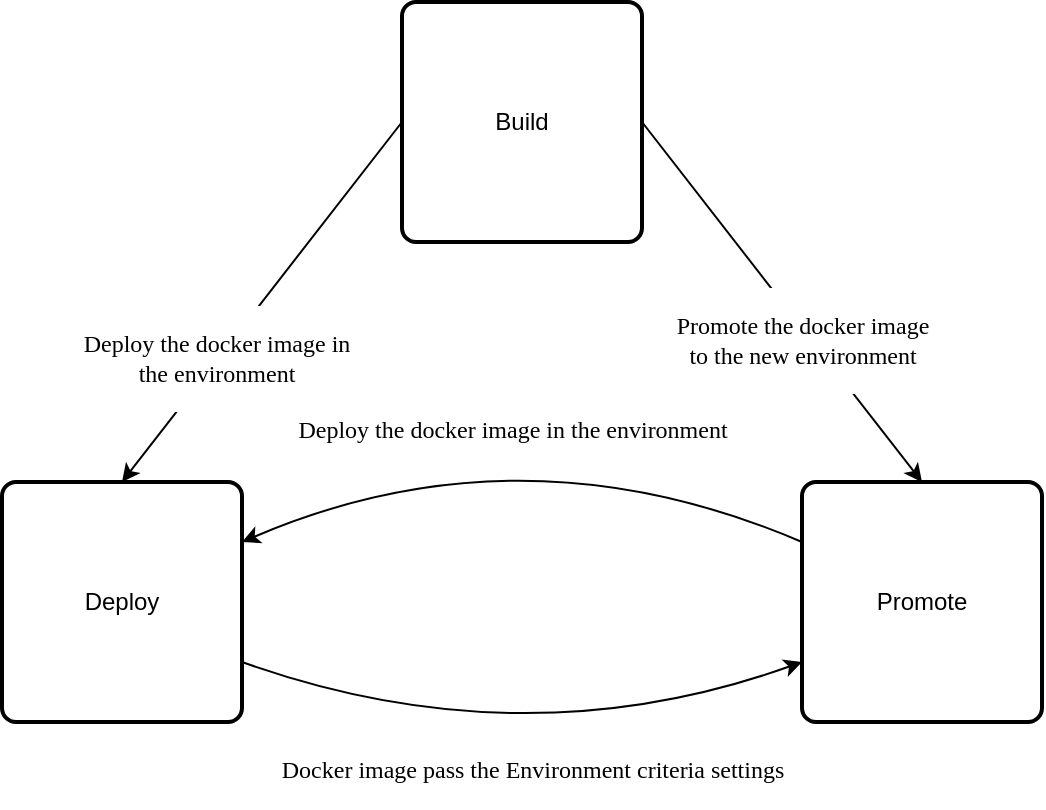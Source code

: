 <mxfile pages="1" version="11.2.1" type="github"><diagram id="TmCUWpyxmMEGx5xdk-y8" name="Page-1"><mxGraphModel dx="786" dy="429" grid="1" gridSize="10" guides="1" tooltips="1" connect="1" arrows="1" fold="1" page="1" pageScale="1" pageWidth="1169" pageHeight="827" math="0" shadow="0"><root><mxCell id="0"/><mxCell id="1" parent="0"/><mxCell id="SXFMAOba15_qP3cbLnJu-2" value="Deploy" style="rounded=1;whiteSpace=wrap;html=1;absoluteArcSize=1;arcSize=14;strokeWidth=2;" vertex="1" parent="1"><mxGeometry x="240" y="360" width="120" height="120" as="geometry"/></mxCell><mxCell id="SXFMAOba15_qP3cbLnJu-4" value="Build" style="rounded=1;whiteSpace=wrap;html=1;absoluteArcSize=1;arcSize=14;strokeWidth=2;" vertex="1" parent="1"><mxGeometry x="440" y="120" width="120" height="120" as="geometry"/></mxCell><mxCell id="SXFMAOba15_qP3cbLnJu-5" value="Promote" style="rounded=1;whiteSpace=wrap;html=1;absoluteArcSize=1;arcSize=14;strokeWidth=2;" vertex="1" parent="1"><mxGeometry x="640" y="360" width="120" height="120" as="geometry"/></mxCell><mxCell id="SXFMAOba15_qP3cbLnJu-6" value="" style="endArrow=none;startArrow=classic;html=1;entryX=0;entryY=0.5;entryDx=0;entryDy=0;exitX=0.5;exitY=0;exitDx=0;exitDy=0;endFill=0;" edge="1" parent="1" source="SXFMAOba15_qP3cbLnJu-2" target="SXFMAOba15_qP3cbLnJu-4"><mxGeometry width="50" height="50" relative="1" as="geometry"><mxPoint x="240" y="470" as="sourcePoint"/><mxPoint x="290" y="420" as="targetPoint"/></mxGeometry></mxCell><mxCell id="SXFMAOba15_qP3cbLnJu-9" value="&lt;p&gt;&lt;font face=&quot;Times New Roman&quot;&gt;Deploy the docker image in&lt;br&gt;&lt;/font&gt;&lt;font face=&quot;Times New Roman&quot;&gt;the environment&lt;/font&gt;&lt;/p&gt;" style="text;html=1;resizable=0;points=[];align=center;verticalAlign=middle;labelBackgroundColor=#ffffff;" vertex="1" connectable="0" parent="SXFMAOba15_qP3cbLnJu-6"><mxGeometry x="-0.314" y="1" relative="1" as="geometry"><mxPoint as="offset"/></mxGeometry></mxCell><mxCell id="SXFMAOba15_qP3cbLnJu-8" value="" style="endArrow=none;startArrow=classic;html=1;entryX=1;entryY=0.5;entryDx=0;entryDy=0;exitX=0.5;exitY=0;exitDx=0;exitDy=0;endFill=0;" edge="1" parent="1" source="SXFMAOba15_qP3cbLnJu-5" target="SXFMAOba15_qP3cbLnJu-4"><mxGeometry width="50" height="50" relative="1" as="geometry"><mxPoint x="310" y="290" as="sourcePoint"/><mxPoint x="450" y="150" as="targetPoint"/></mxGeometry></mxCell><mxCell id="SXFMAOba15_qP3cbLnJu-10" value="&lt;p&gt;&lt;font face=&quot;Times New Roman&quot;&gt;Promote the docker image&lt;br&gt;&lt;/font&gt;&lt;font face=&quot;Times New Roman&quot;&gt;to the new environment&lt;/font&gt;&lt;/p&gt;" style="text;html=1;resizable=0;points=[];align=center;verticalAlign=middle;labelBackgroundColor=#ffffff;" vertex="1" connectable="0" parent="SXFMAOba15_qP3cbLnJu-8"><mxGeometry x="0.057" relative="1" as="geometry"><mxPoint x="14" y="24" as="offset"/></mxGeometry></mxCell><mxCell id="SXFMAOba15_qP3cbLnJu-12" value="" style="curved=1;endArrow=classic;html=1;entryX=1;entryY=0.25;entryDx=0;entryDy=0;exitX=0;exitY=0.25;exitDx=0;exitDy=0;startArrow=none;startFill=0;endFill=1;" edge="1" parent="1" source="SXFMAOba15_qP3cbLnJu-5" target="SXFMAOba15_qP3cbLnJu-2"><mxGeometry width="50" height="50" relative="1" as="geometry"><mxPoint x="290" y="420" as="sourcePoint"/><mxPoint x="240" y="470" as="targetPoint"/><Array as="points"><mxPoint x="500" y="330"/></Array></mxGeometry></mxCell><mxCell id="SXFMAOba15_qP3cbLnJu-13" value="" style="curved=1;endArrow=none;html=1;entryX=1;entryY=0.75;entryDx=0;entryDy=0;exitX=0;exitY=0.75;exitDx=0;exitDy=0;startArrow=classic;startFill=1;fontFamily=Times New Roman;endFill=0;" edge="1" parent="1" source="SXFMAOba15_qP3cbLnJu-5" target="SXFMAOba15_qP3cbLnJu-2"><mxGeometry width="50" height="50" relative="1" as="geometry"><mxPoint x="650" y="320" as="sourcePoint"/><mxPoint x="370" y="320" as="targetPoint"/><Array as="points"><mxPoint x="500" y="500"/></Array></mxGeometry></mxCell><mxCell id="SXFMAOba15_qP3cbLnJu-15" value="&lt;p&gt;&lt;font face=&quot;Times New Roman&quot;&gt;Docker image pass the&amp;nbsp;&lt;/font&gt;&lt;font face=&quot;Times New Roman&quot;&gt;Environment criteria settings&lt;/font&gt;&lt;/p&gt;" style="text;html=1;resizable=0;points=[];align=center;verticalAlign=middle;labelBackgroundColor=#ffffff;" vertex="1" connectable="0" parent="1"><mxGeometry x="489.973" y="470.141" as="geometry"><mxPoint x="14.5" y="33.5" as="offset"/></mxGeometry></mxCell><mxCell id="SXFMAOba15_qP3cbLnJu-17" value="&lt;p&gt;&lt;font face=&quot;Times New Roman&quot;&gt;Deploy the docker image in the environment&lt;/font&gt;&lt;/p&gt;" style="text;html=1;resizable=0;points=[];align=center;verticalAlign=middle;labelBackgroundColor=#ffffff;" vertex="1" connectable="0" parent="1"><mxGeometry x="479.973" y="300.141" as="geometry"><mxPoint x="14.5" y="33.5" as="offset"/></mxGeometry></mxCell></root></mxGraphModel></diagram></mxfile>
